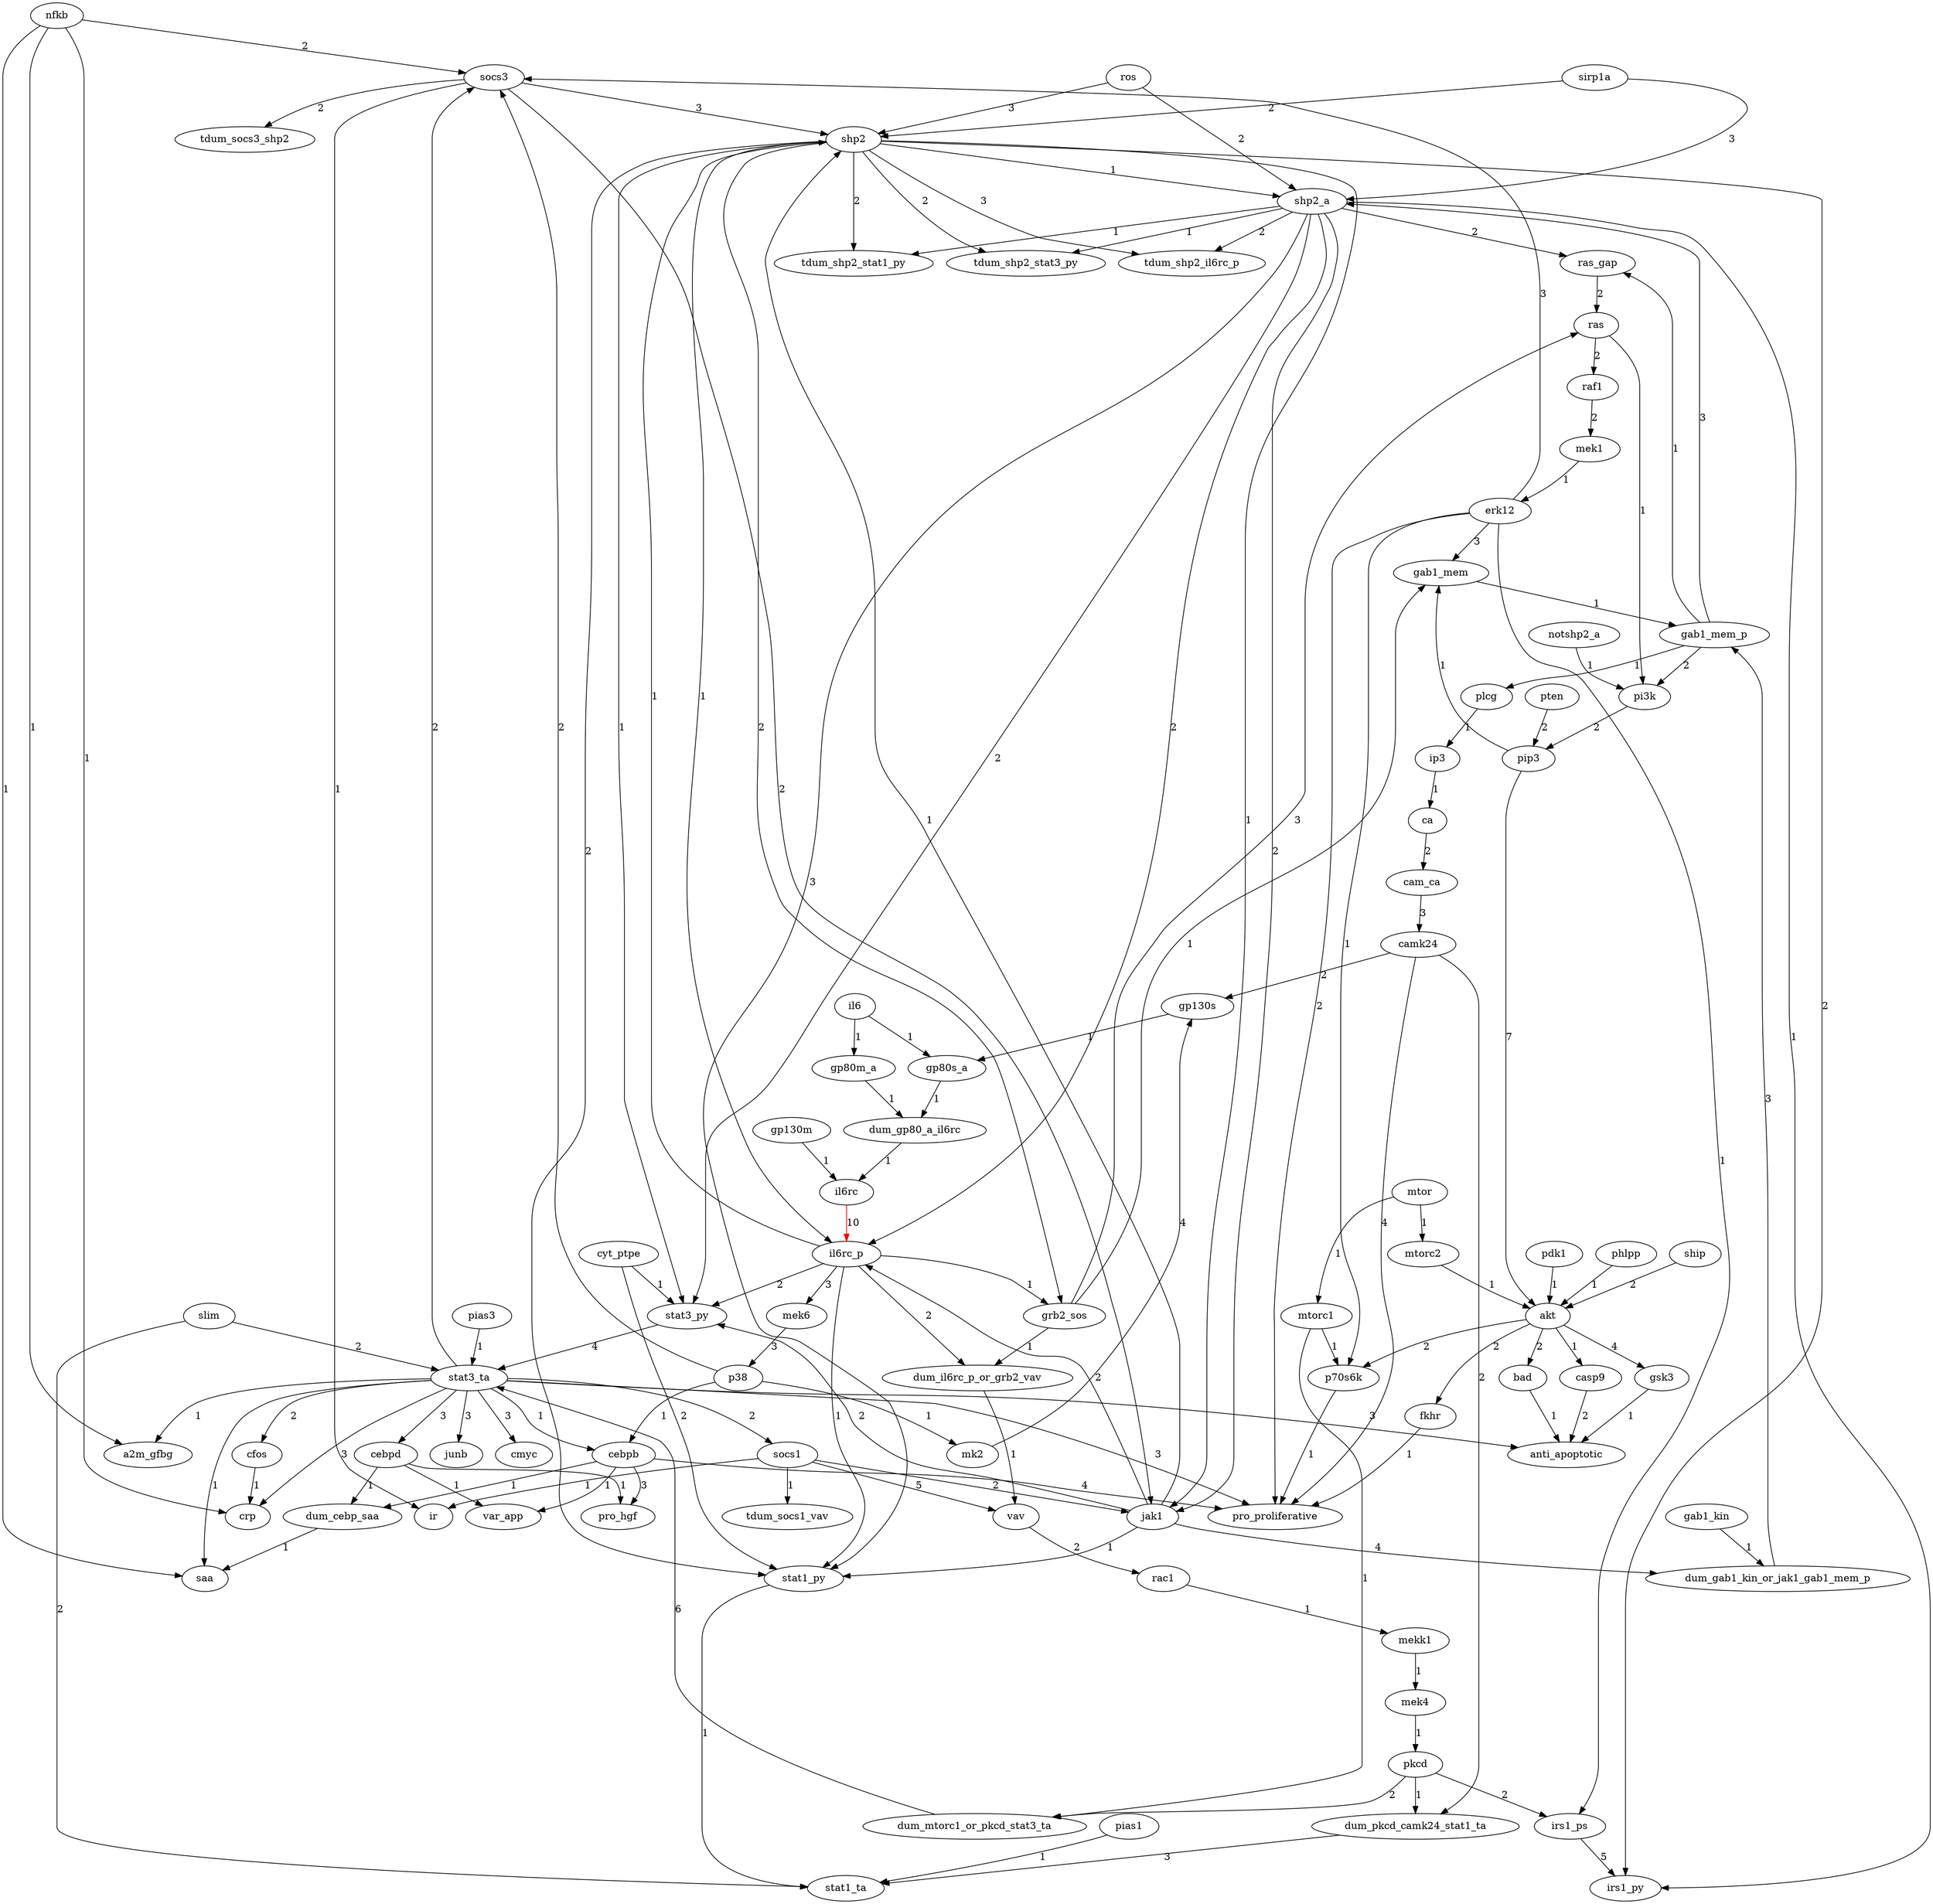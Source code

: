 strict digraph  {
" tdum_socs3_shp2 " [equation="  ( socs3 ) "];
" dum_gab1_kin_or_jak1_gab1_mem_p " [equation="  ( jak1 )  || ( gab1_kin ) "];
" dum_cebp_saa " [equation="  ( cebpb )  || ( cebpd ) "];
" gsk3 " [equation="  (  not (  ( akt )  )  ) || not ( akt ) "];
" pip3 " [equation="  (  ( pi3k  ) && not ( pten  )  ) "];
" stat1_py " [equation="  (  (  (  ( il6rc_p && (  (  ( jak1 )  )  )  ) && not ( shp2  )  ) && not ( cyt_ptpe  )  ) && not ( shp2_a  )  ) "];
" cmyc " [equation="  ( stat3_ta ) "];
" ras_gap " [equation="  (  ( gab1_mem_p  ) && not ( shp2_a  )  ) "];
" a2m_gfbg " [equation="  (  ( stat3_ta  ) && not ( nfkb  )  ) "];
" gp80s_a " [equation="  (  ( il6  ) && not ( gp130s  )  ) "];
" shp2 " [equation="  (  (  (  ( il6rc_p && (  (  ( jak1 )  )  )  ) && not ( ros  )  ) && not ( socs3  )  ) && not ( sirp1a  )  ) "];
" cam_ca " [equation="  ( ca ) "];
" mekk1 " [equation="  ( rac1 ) "];
" dum_gp80_a_il6rc " [equation="  ( gp80m_a )  || ( gp80s_a ) "];
" ip3 " [equation="  ( plcg ) "];
" mek4 " [equation="  ( mekk1 ) "];
" socs3 " [equation="  ( p38 )  || ( nfkb )  || ( stat3_ta )  || ( erk12 ) "];
" tdum_shp2_stat1_py " [equation="  ( shp2 )  || ( shp2_a ) "];
" shp2_a " [equation="  (  (  ( gab1_mem_p && (  (  ( shp2 )  )  )  ) && not ( sirp1a  )  ) && not ( ros  )  ) "];
" crp " [equation="  (  ( cfos && (  (  ( stat3_ta )  )  )  ) && not ( nfkb  )  ) "];
" akt " [equation="  (  (  ( pdk1 && (  (  ( mtorc2 && pip3 )  )  )  ) && not ( phlpp  )  ) && not ( ship  )  ) "];
" tdum_shp2_il6rc_p " [equation="  ( shp2 )  || ( shp2_a ) "];
" anti_apoptotic " [equation="  (  (  (  ( stat3_ta  ) && not ( gsk3  )  ) && not ( casp9  )  ) && not ( bad  )  ) "];
" il6rc " [equation="  ( gp130m && (  (  ( dum_gp80_a_il6rc )  )  ) ) "];
" erk12 " [equation="  ( mek1 ) "];
" dum_pkcd_camk24_stat1_ta " [equation="  ( pkcd )  || ( camk24 ) "];
" raf1 " [equation="  ( ras ) "];
" stat3_py " [equation="  (  (  (  ( il6rc_p && (  (  ( jak1 )  )  )  ) && not ( shp2  )  ) && not ( cyt_ptpe  )  ) && not ( shp2_a  )  ) "];
" junb " [equation="  ( stat3_ta ) "];
" tdum_socs1_vav " [equation="  ( socs1 ) "];
" pi3k " [equation="  ( gab1_mem_p && (  (  ( notshp2_a )  )  ) )  || ( ras ) "];
" stat3_ta " [equation="  (  (  ( dum_mtorc1_or_pkcd_stat3_ta && (  (  ( stat3_py )  )  )  ) && not ( slim  )  ) && not ( pias3  )  ) "];
" vav " [equation="  (  ( dum_il6rc_p_or_grb2_vav  ) && not ( socs1  )  ) "];
" pkcd " [equation="  ( mek4 ) "];
" pro_hgf " [equation="  ( cebpd )  || ( cebpb ) "];
" dum_mtorc1_or_pkcd_stat3_ta " [equation="  ( pkcd )  || ( mtorc1 ) "];
" gp80m_a " [equation="  ( il6 ) "];
" jak1 " [equation="  (  not (  ( socs1 )  || ( shp2 )  || ( shp2_a )  || ( socs3 )  )  ) || not ( shp2 || socs1 || shp2_a || socs3 ) "];
" cebpb " [equation="  ( stat3_ta )  || ( p38 ) "];
" ras " [equation="  (  ( grb2_sos  ) && not ( ras_gap  )  ) "];
" dum_il6rc_p_or_grb2_vav " [equation="  ( il6rc_p )  || ( grb2_sos ) "];
" plcg " [equation="  ( gab1_mem_p ) "];
" grb2_sos " [equation="  ( il6rc_p )  || ( shp2 ) "];
" mtorc2 " [equation="  ( mtor ) "];
" gab1_mem_p " [equation="  ( gab1_mem && (  (  ( dum_gab1_kin_or_jak1_gab1_mem_p )  )  ) ) "];
" fkhr " [equation="  (  not (  ( akt )  )  ) || not ( akt ) "];
" ca " [equation="  ( ip3 ) "];
" var_app " [equation="  ( cebpb )  || ( cebpd ) "];
" gp130s " [equation="  (  not (  ( camk24 )  || ( mk2 )  )  ) || not ( mk2 || camk24 ) "];
" mek1 " [equation="  ( raf1 ) "];
" tdum_shp2_stat3_py " [equation="  ( shp2 )  || ( shp2_a ) "];
" mk2 " [equation="  ( p38 ) "];
" il6rc_p " [equation="  (  (  ( il6rc && (  (  ( jak1 )  )  )  ) && not ( shp2_a  )  ) && not ( shp2  )  ) "];
" p70s6k " [equation="  ( mtorc1 )  || ( akt )  || ( erk12 ) "];
" cebpd " [equation="  ( stat3_ta ) "];
" camk24 " [equation="  ( cam_ca ) "];
" casp9 " [equation="  (  not (  ( akt )  )  ) || not ( akt ) "];
" irs1_ps " [equation="  ( pkcd )  || ( erk12 ) "];
" pro_proliferative " [equation="  (  ( stat3_ta )  || ( p70s6k )  || ( camk24 )  || ( erk12 )  ) || not ( cebpb || stat3_ta || p70s6k || fkhr || erk12 || camk24 ) "];
" rac1 " [equation="  ( vav ) "];
" bad " [equation="  (  not (  ( akt )  )  ) || not ( akt ) "];
" cfos " [equation="  ( stat3_ta ) "];
" saa " [equation="  ( dum_cebp_saa && (  (  ( nfkb && stat3_ta )  )  ) ) "];
" ir " [equation="  (  not (  ( socs3 )  || ( socs1 )  )  ) || not ( socs1 || socs3 ) "];
" p38 " [equation="  ( mek6 ) "];
" mtorc1 " [equation="  ( mtor ) "];
" socs1 " [equation="  ( stat3_ta ) "];
" mek6 " [equation="  ( il6rc_p ) "];
" stat1_ta " [equation="  (  (  ( dum_pkcd_camk24_stat1_ta && (  (  ( stat1_py )  )  )  ) && not ( slim  )  ) && not ( pias1  )  ) "];
" irs1_py " [equation="  (  not (  ( irs1_ps )  || ( shp2 )  || ( shp2_a )  )  ) || not ( irs1_ps || shp2 || shp2_a ) "];
" gab1_mem " [equation="  ( grb2_sos )  || ( erk12 && (  (  ( pip3 )  )  ) ) "];
" gab1_kin ";
" pten ";
" cyt_ptpe ";
" nfkb ";
" il6 ";
" ros ";
" sirp1a ";
" pdk1 ";
" phlpp ";
" ship ";
" gp130m ";
" notshp2_a ";
" slim ";
" pias3 ";
" mtor ";
" pias1 ";
" dum_gab1_kin_or_jak1_gab1_mem_p " -> " gab1_mem_p "  [color=black, label=3];
" dum_cebp_saa " -> " saa "  [color=black, label=1];
" gsk3 " -> " anti_apoptotic "  [color=black, label=1];
" pip3 " -> " akt "  [color=black, label=7];
" pip3 " -> " gab1_mem "  [color=black, label=1];
" stat1_py " -> " stat1_ta "  [color=black, label=1];
" ras_gap " -> " ras "  [color=black, label=2];
" gp80s_a " -> " dum_gp80_a_il6rc "  [color=black, label=1];
" shp2 " -> " stat1_py "  [color=black, label=2];
" shp2 " -> " tdum_shp2_stat1_py "  [color=black, label=2];
" shp2 " -> " shp2_a "  [color=black, label=1];
" shp2 " -> " tdum_shp2_il6rc_p "  [color=black, label=3];
" shp2 " -> " stat3_py "  [color=black, label=1];
" shp2 " -> " jak1 "  [color=black, label=1];
" shp2 " -> " grb2_sos "  [color=black, label=2];
" shp2 " -> " tdum_shp2_stat3_py "  [color=black, label=2];
" shp2 " -> " il6rc_p "  [color=black, label=1];
" shp2 " -> " irs1_py "  [color=black, label=2];
" cam_ca " -> " camk24 "  [color=black, label=3];
" mekk1 " -> " mek4 "  [color=black, label=1];
" dum_gp80_a_il6rc " -> " il6rc "  [color=black, label=1];
" ip3 " -> " ca "  [color=black, label=1];
" mek4 " -> " pkcd "  [color=black, label=1];
" socs3 " -> " tdum_socs3_shp2 "  [color=black, label=2];
" socs3 " -> " shp2 "  [color=black, label=3];
" socs3 " -> " jak1 "  [color=black, label=2];
" socs3 " -> " ir "  [color=black, label=1];
" shp2_a " -> " stat1_py "  [color=black, label=3];
" shp2_a " -> " ras_gap "  [color=black, label=2];
" shp2_a " -> " tdum_shp2_stat1_py "  [color=black, label=1];
" shp2_a " -> " tdum_shp2_il6rc_p "  [color=black, label=2];
" shp2_a " -> " stat3_py "  [color=black, label=2];
" shp2_a " -> " jak1 "  [color=black, label=2];
" shp2_a " -> " tdum_shp2_stat3_py "  [color=black, label=1];
" shp2_a " -> " il6rc_p "  [color=black, label=2];
" shp2_a " -> " irs1_py "  [color=black, label=1];
" akt " -> " gsk3 "  [color=black, label=4];
" akt " -> " fkhr "  [color=black, label=2];
" akt " -> " p70s6k "  [color=black, label=2];
" akt " -> " casp9 "  [color=black, label=1];
" akt " -> " bad "  [color=black, label=2];
" il6rc " -> " il6rc_p "  [color=red, label=10];
" erk12 " -> " socs3 "  [color=black, label=3];
" erk12 " -> " p70s6k "  [color=black, label=1];
" erk12 " -> " irs1_ps "  [color=black, label=1];
" erk12 " -> " pro_proliferative "  [color=black, label=2];
" erk12 " -> " gab1_mem "  [color=black, label=3];
" dum_pkcd_camk24_stat1_ta " -> " stat1_ta "  [color=black, label=3];
" raf1 " -> " mek1 "  [color=black, label=2];
" stat3_py " -> " stat3_ta "  [color=black, label=4];
" pi3k " -> " pip3 "  [color=black, label=2];
" stat3_ta " -> " cmyc "  [color=black, label=3];
" stat3_ta " -> " a2m_gfbg "  [color=black, label=1];
" stat3_ta " -> " socs3 "  [color=black, label=2];
" stat3_ta " -> " crp "  [color=black, label=3];
" stat3_ta " -> " anti_apoptotic "  [color=black, label=3];
" stat3_ta " -> " junb "  [color=black, label=3];
" stat3_ta " -> " cebpb "  [color=black, label=1];
" stat3_ta " -> " cebpd "  [color=black, label=3];
" stat3_ta " -> " pro_proliferative "  [color=black, label=3];
" stat3_ta " -> " cfos "  [color=black, label=2];
" stat3_ta " -> " saa "  [color=black, label=1];
" stat3_ta " -> " socs1 "  [color=black, label=2];
" vav " -> " rac1 "  [color=black, label=2];
" pkcd " -> " dum_pkcd_camk24_stat1_ta "  [color=black, label=1];
" pkcd " -> " dum_mtorc1_or_pkcd_stat3_ta "  [color=black, label=2];
" pkcd " -> " irs1_ps "  [color=black, label=2];
" dum_mtorc1_or_pkcd_stat3_ta " -> " stat3_ta "  [color=black, label=6];
" gp80m_a " -> " dum_gp80_a_il6rc "  [color=black, label=1];
" jak1 " -> " dum_gab1_kin_or_jak1_gab1_mem_p "  [color=black, label=4];
" jak1 " -> " stat1_py "  [color=black, label=1];
" jak1 " -> " shp2 "  [color=black, label=1];
" jak1 " -> " stat3_py "  [color=black, label=2];
" jak1 " -> " il6rc_p "  [color=black, label=2];
" cebpb " -> " dum_cebp_saa "  [color=black, label=1];
" cebpb " -> " pro_hgf "  [color=black, label=3];
" cebpb " -> " var_app "  [color=black, label=1];
" cebpb " -> " pro_proliferative "  [color=black, label=4];
" ras " -> " raf1 "  [color=black, label=2];
" ras " -> " pi3k "  [color=black, label=1];
" dum_il6rc_p_or_grb2_vav " -> " vav "  [color=black, label=1];
" plcg " -> " ip3 "  [color=black, label=1];
" grb2_sos " -> " ras "  [color=black, label=3];
" grb2_sos " -> " dum_il6rc_p_or_grb2_vav "  [color=black, label=1];
" grb2_sos " -> " gab1_mem "  [color=black, label=1];
" mtorc2 " -> " akt "  [color=black, label=1];
" gab1_mem_p " -> " ras_gap "  [color=black, label=1];
" gab1_mem_p " -> " shp2_a "  [color=black, label=3];
" gab1_mem_p " -> " pi3k "  [color=black, label=2];
" gab1_mem_p " -> " plcg "  [color=black, label=1];
" fkhr " -> " pro_proliferative "  [color=black, label=1];
" ca " -> " cam_ca "  [color=black, label=2];
" gp130s " -> " gp80s_a "  [color=black, label=1];
" mek1 " -> " erk12 "  [color=black, label=1];
" mk2 " -> " gp130s "  [color=black, label=4];
" il6rc_p " -> " stat1_py "  [color=black, label=1];
" il6rc_p " -> " shp2 "  [color=black, label=1];
" il6rc_p " -> " stat3_py "  [color=black, label=2];
" il6rc_p " -> " dum_il6rc_p_or_grb2_vav "  [color=black, label=2];
" il6rc_p " -> " grb2_sos "  [color=black, label=1];
" il6rc_p " -> " mek6 "  [color=black, label=3];
" p70s6k " -> " pro_proliferative "  [color=black, label=1];
" cebpd " -> " dum_cebp_saa "  [color=black, label=1];
" cebpd " -> " pro_hgf "  [color=black, label=1];
" cebpd " -> " var_app "  [color=black, label=1];
" camk24 " -> " dum_pkcd_camk24_stat1_ta "  [color=black, label=2];
" camk24 " -> " gp130s "  [color=black, label=2];
" camk24 " -> " pro_proliferative "  [color=black, label=4];
" casp9 " -> " anti_apoptotic "  [color=black, label=2];
" irs1_ps " -> " irs1_py "  [color=black, label=5];
" rac1 " -> " mekk1 "  [color=black, label=1];
" bad " -> " anti_apoptotic "  [color=black, label=1];
" cfos " -> " crp "  [color=black, label=1];
" p38 " -> " socs3 "  [color=black, label=2];
" p38 " -> " cebpb "  [color=black, label=1];
" p38 " -> " mk2 "  [color=black, label=1];
" mtorc1 " -> " dum_mtorc1_or_pkcd_stat3_ta "  [color=black, label=1];
" mtorc1 " -> " p70s6k "  [color=black, label=1];
" socs1 " -> " tdum_socs1_vav "  [color=black, label=1];
" socs1 " -> " vav "  [color=black, label=5];
" socs1 " -> " jak1 "  [color=black, label=2];
" socs1 " -> " ir "  [color=black, label=1];
" mek6 " -> " p38 "  [color=black, label=3];
" gab1_mem " -> " gab1_mem_p "  [color=black, label=1];
" gab1_kin " -> " dum_gab1_kin_or_jak1_gab1_mem_p "  [color=black, label=1];
" pten " -> " pip3 "  [color=black, label=2];
" cyt_ptpe " -> " stat1_py "  [color=black, label=2];
" cyt_ptpe " -> " stat3_py "  [color=black, label=1];
" nfkb " -> " a2m_gfbg "  [color=black, label=1];
" nfkb " -> " socs3 "  [color=black, label=2];
" nfkb " -> " crp "  [color=black, label=1];
" nfkb " -> " saa "  [color=black, label=1];
" il6 " -> " gp80s_a "  [color=black, label=1];
" il6 " -> " gp80m_a "  [color=black, label=1];
" ros " -> " shp2 "  [color=black, label=3];
" ros " -> " shp2_a "  [color=black, label=2];
" sirp1a " -> " shp2 "  [color=black, label=2];
" sirp1a " -> " shp2_a "  [color=black, label=3];
" pdk1 " -> " akt "  [color=black, label=1];
" phlpp " -> " akt "  [color=black, label=1];
" ship " -> " akt "  [color=black, label=2];
" gp130m " -> " il6rc "  [color=black, label=1];
" notshp2_a " -> " pi3k "  [color=black, label=1];
" slim " -> " stat3_ta "  [color=black, label=2];
" slim " -> " stat1_ta "  [color=black, label=2];
" pias3 " -> " stat3_ta "  [color=black, label=1];
" mtor " -> " mtorc2 "  [color=black, label=1];
" mtor " -> " mtorc1 "  [color=black, label=1];
" pias1 " -> " stat1_ta "  [color=black, label=1];
}
